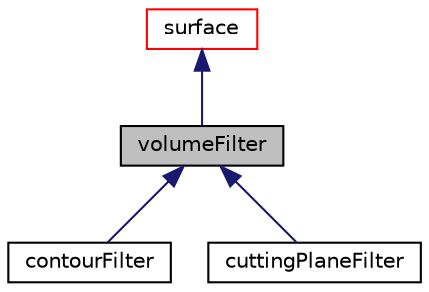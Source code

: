 digraph "volumeFilter"
{
  bgcolor="transparent";
  edge [fontname="Helvetica",fontsize="10",labelfontname="Helvetica",labelfontsize="10"];
  node [fontname="Helvetica",fontsize="10",shape=record];
  Node1 [label="volumeFilter",height=0.2,width=0.4,color="black", fillcolor="grey75", style="filled" fontcolor="black"];
  Node2 -> Node1 [dir="back",color="midnightblue",fontsize="10",style="solid",fontname="Helvetica"];
  Node2 [label="surface",height=0.2,width=0.4,color="red",URL="$classFoam_1_1functionObjects_1_1runTimePostPro_1_1surface.html",tooltip="Visualisation of surface data with additional routines for handling parallel distributed data..."];
  Node1 -> Node3 [dir="back",color="midnightblue",fontsize="10",style="solid",fontname="Helvetica"];
  Node3 [label="contourFilter",height=0.2,width=0.4,color="black",URL="$classFoam_1_1functionObjects_1_1runTimePostPro_1_1contourFilter.html",tooltip="Iso-surface contours of OpenFOAM volume fields. "];
  Node1 -> Node4 [dir="back",color="midnightblue",fontsize="10",style="solid",fontname="Helvetica"];
  Node4 [label="cuttingPlaneFilter",height=0.2,width=0.4,color="black",URL="$classFoam_1_1functionObjects_1_1runTimePostPro_1_1cuttingPlaneFilter.html",tooltip="Cutting planes of OpenFOAM volume fields. "];
}
